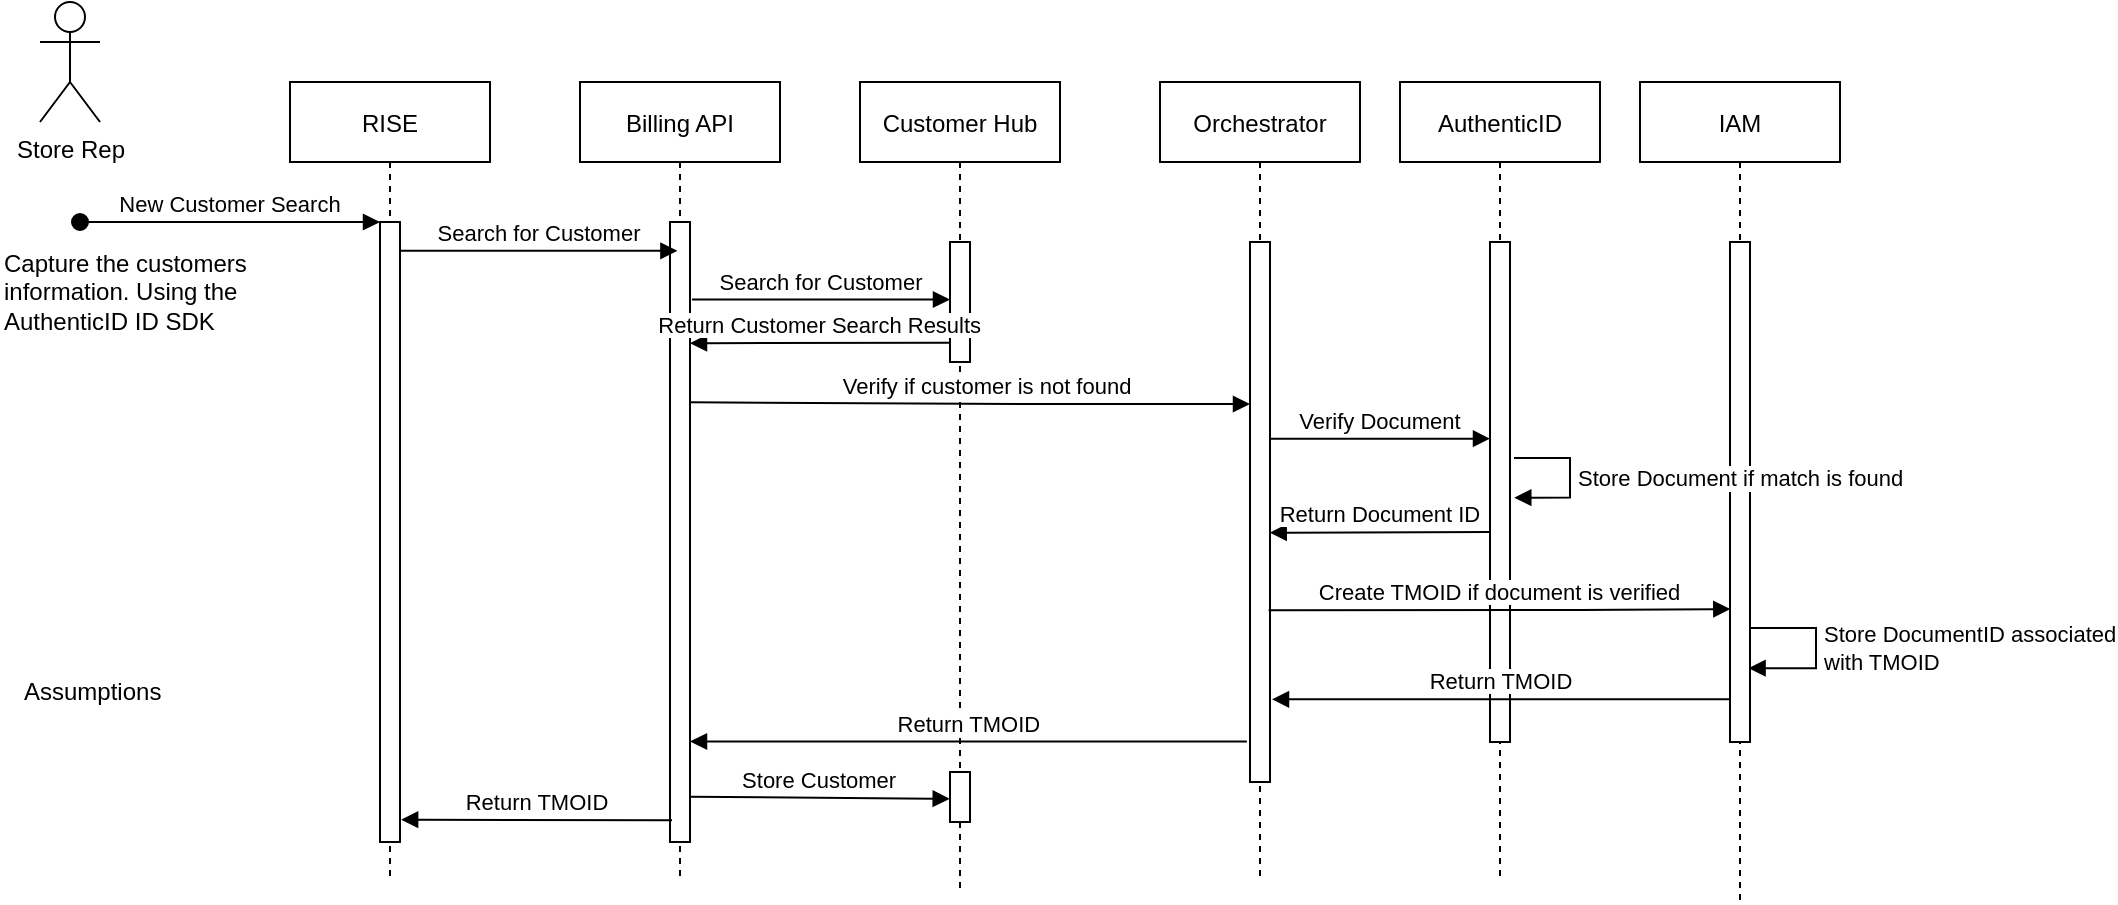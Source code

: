 <mxfile version="13.8.0" type="github">
  <diagram id="kgpKYQtTHZ0yAKxKKP6v" name="Page-1">
    <mxGraphModel dx="1178" dy="641" grid="1" gridSize="10" guides="1" tooltips="1" connect="1" arrows="1" fold="1" page="1" pageScale="1" pageWidth="1100" pageHeight="850" math="0" shadow="0">
      <root>
        <mxCell id="0" />
        <mxCell id="1" parent="0" />
        <mxCell id="3nuBFxr9cyL0pnOWT2aG-1" value="RISE" style="shape=umlLifeline;perimeter=lifelinePerimeter;container=1;collapsible=0;recursiveResize=0;rounded=0;shadow=0;strokeWidth=1;" parent="1" vertex="1">
          <mxGeometry x="175" y="80" width="100" height="400" as="geometry" />
        </mxCell>
        <mxCell id="3nuBFxr9cyL0pnOWT2aG-2" value="" style="points=[];perimeter=orthogonalPerimeter;rounded=0;shadow=0;strokeWidth=1;" parent="3nuBFxr9cyL0pnOWT2aG-1" vertex="1">
          <mxGeometry x="45" y="70" width="10" height="310" as="geometry" />
        </mxCell>
        <mxCell id="3nuBFxr9cyL0pnOWT2aG-3" value="New Customer Search" style="verticalAlign=bottom;startArrow=oval;endArrow=block;startSize=8;shadow=0;strokeWidth=1;" parent="3nuBFxr9cyL0pnOWT2aG-1" target="3nuBFxr9cyL0pnOWT2aG-2" edge="1">
          <mxGeometry relative="1" as="geometry">
            <mxPoint x="-105" y="70" as="sourcePoint" />
          </mxGeometry>
        </mxCell>
        <mxCell id="3nuBFxr9cyL0pnOWT2aG-5" value="Billing API" style="shape=umlLifeline;perimeter=lifelinePerimeter;container=1;collapsible=0;recursiveResize=0;rounded=0;shadow=0;strokeWidth=1;" parent="1" vertex="1">
          <mxGeometry x="320" y="80" width="100" height="400" as="geometry" />
        </mxCell>
        <mxCell id="3nuBFxr9cyL0pnOWT2aG-6" value="" style="points=[];perimeter=orthogonalPerimeter;rounded=0;shadow=0;strokeWidth=1;" parent="3nuBFxr9cyL0pnOWT2aG-5" vertex="1">
          <mxGeometry x="45" y="70" width="10" height="310" as="geometry" />
        </mxCell>
        <mxCell id="3nuBFxr9cyL0pnOWT2aG-8" value="Search for Customer" style="verticalAlign=bottom;endArrow=block;entryX=0.487;entryY=0.261;shadow=0;strokeWidth=1;entryDx=0;entryDy=0;entryPerimeter=0;" parent="1" edge="1">
          <mxGeometry relative="1" as="geometry">
            <mxPoint x="230" y="164.4" as="sourcePoint" />
            <mxPoint x="368.7" y="164.4" as="targetPoint" />
          </mxGeometry>
        </mxCell>
        <mxCell id="9oLMlX9w5dWp_TiLa49N-1" value="Store Rep" style="shape=umlActor;verticalLabelPosition=bottom;verticalAlign=top;html=1;" parent="1" vertex="1">
          <mxGeometry x="50" y="40" width="30" height="60" as="geometry" />
        </mxCell>
        <mxCell id="9oLMlX9w5dWp_TiLa49N-2" value="Customer Hub" style="shape=umlLifeline;perimeter=lifelinePerimeter;container=1;collapsible=0;recursiveResize=0;rounded=0;shadow=0;strokeWidth=1;" parent="1" vertex="1">
          <mxGeometry x="460" y="80" width="100" height="405" as="geometry" />
        </mxCell>
        <mxCell id="07al6RQ7ZDh1x_oUpIiP-16" value="" style="html=1;points=[];perimeter=orthogonalPerimeter;" vertex="1" parent="9oLMlX9w5dWp_TiLa49N-2">
          <mxGeometry x="45" y="80" width="10" height="60" as="geometry" />
        </mxCell>
        <mxCell id="07al6RQ7ZDh1x_oUpIiP-27" value="" style="html=1;points=[];perimeter=orthogonalPerimeter;" vertex="1" parent="9oLMlX9w5dWp_TiLa49N-2">
          <mxGeometry x="45" y="345" width="10" height="25" as="geometry" />
        </mxCell>
        <mxCell id="9oLMlX9w5dWp_TiLa49N-6" value="Search for Customer" style="verticalAlign=bottom;endArrow=block;shadow=0;strokeWidth=1;exitX=1.1;exitY=0.125;exitDx=0;exitDy=0;exitPerimeter=0;" parent="1" source="3nuBFxr9cyL0pnOWT2aG-6" target="07al6RQ7ZDh1x_oUpIiP-16" edge="1">
          <mxGeometry relative="1" as="geometry">
            <mxPoint x="400" y="200" as="sourcePoint" />
            <mxPoint x="560" y="171" as="targetPoint" />
          </mxGeometry>
        </mxCell>
        <mxCell id="9oLMlX9w5dWp_TiLa49N-7" value="Capture the customers information. Using the AuthenticID ID SDK" style="text;html=1;strokeColor=none;fillColor=none;align=left;verticalAlign=middle;whiteSpace=wrap;rounded=0;" parent="1" vertex="1">
          <mxGeometry x="30" y="160" width="160" height="50" as="geometry" />
        </mxCell>
        <mxCell id="07al6RQ7ZDh1x_oUpIiP-1" value="Orchestrator" style="shape=umlLifeline;perimeter=lifelinePerimeter;container=1;collapsible=0;recursiveResize=0;rounded=0;shadow=0;strokeWidth=1;" vertex="1" parent="1">
          <mxGeometry x="610" y="80" width="100" height="400" as="geometry" />
        </mxCell>
        <mxCell id="07al6RQ7ZDh1x_oUpIiP-2" value="" style="points=[];perimeter=orthogonalPerimeter;rounded=0;shadow=0;strokeWidth=1;" vertex="1" parent="07al6RQ7ZDh1x_oUpIiP-1">
          <mxGeometry x="45" y="80" width="10" height="270" as="geometry" />
        </mxCell>
        <mxCell id="07al6RQ7ZDh1x_oUpIiP-4" value="Return Customer Search Results" style="verticalAlign=bottom;endArrow=block;shadow=0;strokeWidth=1;exitX=-0.014;exitY=0.84;exitDx=0;exitDy=0;exitPerimeter=0;" edge="1" parent="1" source="07al6RQ7ZDh1x_oUpIiP-16">
          <mxGeometry relative="1" as="geometry">
            <mxPoint x="460" y="211" as="sourcePoint" />
            <mxPoint x="375" y="210.6" as="targetPoint" />
            <Array as="points" />
          </mxGeometry>
        </mxCell>
        <mxCell id="07al6RQ7ZDh1x_oUpIiP-6" value="Assumptions" style="text;html=1;strokeColor=none;fillColor=none;align=left;verticalAlign=middle;whiteSpace=wrap;rounded=0;" vertex="1" parent="1">
          <mxGeometry x="40" y="360" width="160" height="50" as="geometry" />
        </mxCell>
        <mxCell id="07al6RQ7ZDh1x_oUpIiP-11" value="IAM" style="shape=umlLifeline;perimeter=lifelinePerimeter;container=1;collapsible=0;recursiveResize=0;rounded=0;shadow=0;strokeWidth=1;" vertex="1" parent="1">
          <mxGeometry x="850" y="80" width="100" height="410" as="geometry" />
        </mxCell>
        <mxCell id="07al6RQ7ZDh1x_oUpIiP-12" value="" style="points=[];perimeter=orthogonalPerimeter;rounded=0;shadow=0;strokeWidth=1;" vertex="1" parent="07al6RQ7ZDh1x_oUpIiP-11">
          <mxGeometry x="45" y="80" width="10" height="250" as="geometry" />
        </mxCell>
        <mxCell id="07al6RQ7ZDh1x_oUpIiP-23" value="Store DocumentID associated &lt;br&gt;with TMOID" style="edgeStyle=orthogonalEdgeStyle;html=1;align=left;spacingLeft=2;endArrow=block;rounded=0;entryX=0.929;entryY=0.87;entryDx=0;entryDy=0;entryPerimeter=0;" edge="1" parent="07al6RQ7ZDh1x_oUpIiP-11">
          <mxGeometry relative="1" as="geometry">
            <mxPoint x="55" y="273.029" as="sourcePoint" />
            <Array as="points">
              <mxPoint x="88" y="273" />
              <mxPoint x="88" y="293" />
            </Array>
            <mxPoint x="54.29" y="293.1" as="targetPoint" />
          </mxGeometry>
        </mxCell>
        <mxCell id="07al6RQ7ZDh1x_oUpIiP-13" value="Verify if customer is not found" style="verticalAlign=bottom;endArrow=block;shadow=0;strokeWidth=1;exitX=0.957;exitY=0.273;exitDx=0;exitDy=0;exitPerimeter=0;" edge="1" parent="1">
          <mxGeometry x="0.276" y="30" relative="1" as="geometry">
            <mxPoint x="374.57" y="240.17" as="sourcePoint" />
            <mxPoint x="655" y="241" as="targetPoint" />
            <Array as="points">
              <mxPoint x="550" y="241" />
            </Array>
            <mxPoint x="-30" y="30" as="offset" />
          </mxGeometry>
        </mxCell>
        <mxCell id="07al6RQ7ZDh1x_oUpIiP-17" value="AuthenticID" style="shape=umlLifeline;perimeter=lifelinePerimeter;container=1;collapsible=0;recursiveResize=0;rounded=0;shadow=0;strokeWidth=1;" vertex="1" parent="1">
          <mxGeometry x="730" y="80" width="100" height="400" as="geometry" />
        </mxCell>
        <mxCell id="07al6RQ7ZDh1x_oUpIiP-18" value="" style="points=[];perimeter=orthogonalPerimeter;rounded=0;shadow=0;strokeWidth=1;" vertex="1" parent="07al6RQ7ZDh1x_oUpIiP-17">
          <mxGeometry x="45" y="80" width="10" height="250" as="geometry" />
        </mxCell>
        <mxCell id="07al6RQ7ZDh1x_oUpIiP-3" value="Verify Document" style="verticalAlign=bottom;endArrow=block;shadow=0;strokeWidth=1;exitX=1.071;exitY=0.757;exitDx=0;exitDy=0;exitPerimeter=0;" edge="1" parent="07al6RQ7ZDh1x_oUpIiP-17">
          <mxGeometry relative="1" as="geometry">
            <mxPoint x="-65.0" y="178.32" as="sourcePoint" />
            <mxPoint x="45" y="178.32" as="targetPoint" />
            <Array as="points" />
          </mxGeometry>
        </mxCell>
        <mxCell id="07al6RQ7ZDh1x_oUpIiP-21" value="Store Document if match is found" style="edgeStyle=orthogonalEdgeStyle;html=1;align=left;spacingLeft=2;endArrow=block;rounded=0;entryX=1.214;entryY=0.523;entryDx=0;entryDy=0;entryPerimeter=0;" edge="1" parent="07al6RQ7ZDh1x_oUpIiP-17">
          <mxGeometry relative="1" as="geometry">
            <mxPoint x="57" y="188" as="sourcePoint" />
            <Array as="points">
              <mxPoint x="85" y="188" />
              <mxPoint x="85" y="208" />
            </Array>
            <mxPoint x="57.14" y="207.83" as="targetPoint" />
          </mxGeometry>
        </mxCell>
        <mxCell id="07al6RQ7ZDh1x_oUpIiP-19" value="Create TMOID if document is verified" style="verticalAlign=bottom;endArrow=block;shadow=0;strokeWidth=1;exitX=0.929;exitY=0.515;exitDx=0;exitDy=0;exitPerimeter=0;entryX=0.014;entryY=0.512;entryDx=0;entryDy=0;entryPerimeter=0;" edge="1" parent="1">
          <mxGeometry relative="1" as="geometry">
            <mxPoint x="664.29" y="344.15" as="sourcePoint" />
            <mxPoint x="895.14" y="343.52" as="targetPoint" />
            <Array as="points">
              <mxPoint x="830" y="344" />
            </Array>
          </mxGeometry>
        </mxCell>
        <mxCell id="07al6RQ7ZDh1x_oUpIiP-10" value="Return TMOID" style="verticalAlign=bottom;endArrow=block;shadow=0;strokeWidth=1;exitX=-0.1;exitY=0.665;exitDx=0;exitDy=0;exitPerimeter=0;" edge="1" parent="1">
          <mxGeometry relative="1" as="geometry">
            <mxPoint x="895" y="388.65" as="sourcePoint" />
            <mxPoint x="666" y="388.65" as="targetPoint" />
          </mxGeometry>
        </mxCell>
        <mxCell id="07al6RQ7ZDh1x_oUpIiP-22" value="Return Document ID" style="verticalAlign=bottom;endArrow=block;shadow=0;strokeWidth=1;entryX=0.986;entryY=0.597;entryDx=0;entryDy=0;entryPerimeter=0;" edge="1" parent="1">
          <mxGeometry relative="1" as="geometry">
            <mxPoint x="775" y="305" as="sourcePoint" />
            <mxPoint x="664.86" y="305.37" as="targetPoint" />
          </mxGeometry>
        </mxCell>
        <mxCell id="07al6RQ7ZDh1x_oUpIiP-24" value="Return TMOID" style="verticalAlign=bottom;endArrow=block;shadow=0;strokeWidth=1;exitX=-0.157;exitY=0.925;exitDx=0;exitDy=0;exitPerimeter=0;" edge="1" parent="1" source="07al6RQ7ZDh1x_oUpIiP-2" target="3nuBFxr9cyL0pnOWT2aG-6">
          <mxGeometry relative="1" as="geometry">
            <mxPoint x="609" y="410.0" as="sourcePoint" />
            <mxPoint x="380" y="410.0" as="targetPoint" />
          </mxGeometry>
        </mxCell>
        <mxCell id="07al6RQ7ZDh1x_oUpIiP-25" value="Return TMOID" style="verticalAlign=bottom;endArrow=block;shadow=0;strokeWidth=1;exitX=0.1;exitY=0.965;exitDx=0;exitDy=0;exitPerimeter=0;entryX=1.057;entryY=0.964;entryDx=0;entryDy=0;entryPerimeter=0;" edge="1" parent="1" source="3nuBFxr9cyL0pnOWT2aG-6" target="3nuBFxr9cyL0pnOWT2aG-2">
          <mxGeometry relative="1" as="geometry">
            <mxPoint x="360" y="430" as="sourcePoint" />
            <mxPoint x="234" y="448" as="targetPoint" />
          </mxGeometry>
        </mxCell>
        <mxCell id="07al6RQ7ZDh1x_oUpIiP-26" value="Store Customer" style="verticalAlign=bottom;endArrow=block;shadow=0;strokeWidth=1;exitX=0.957;exitY=0.927;exitDx=0;exitDy=0;exitPerimeter=0;entryX=-0.014;entryY=0.537;entryDx=0;entryDy=0;entryPerimeter=0;" edge="1" parent="1" source="3nuBFxr9cyL0pnOWT2aG-6" target="07al6RQ7ZDh1x_oUpIiP-27">
          <mxGeometry relative="1" as="geometry">
            <mxPoint x="380" y="440" as="sourcePoint" />
            <mxPoint x="509" y="440" as="targetPoint" />
          </mxGeometry>
        </mxCell>
      </root>
    </mxGraphModel>
  </diagram>
</mxfile>
